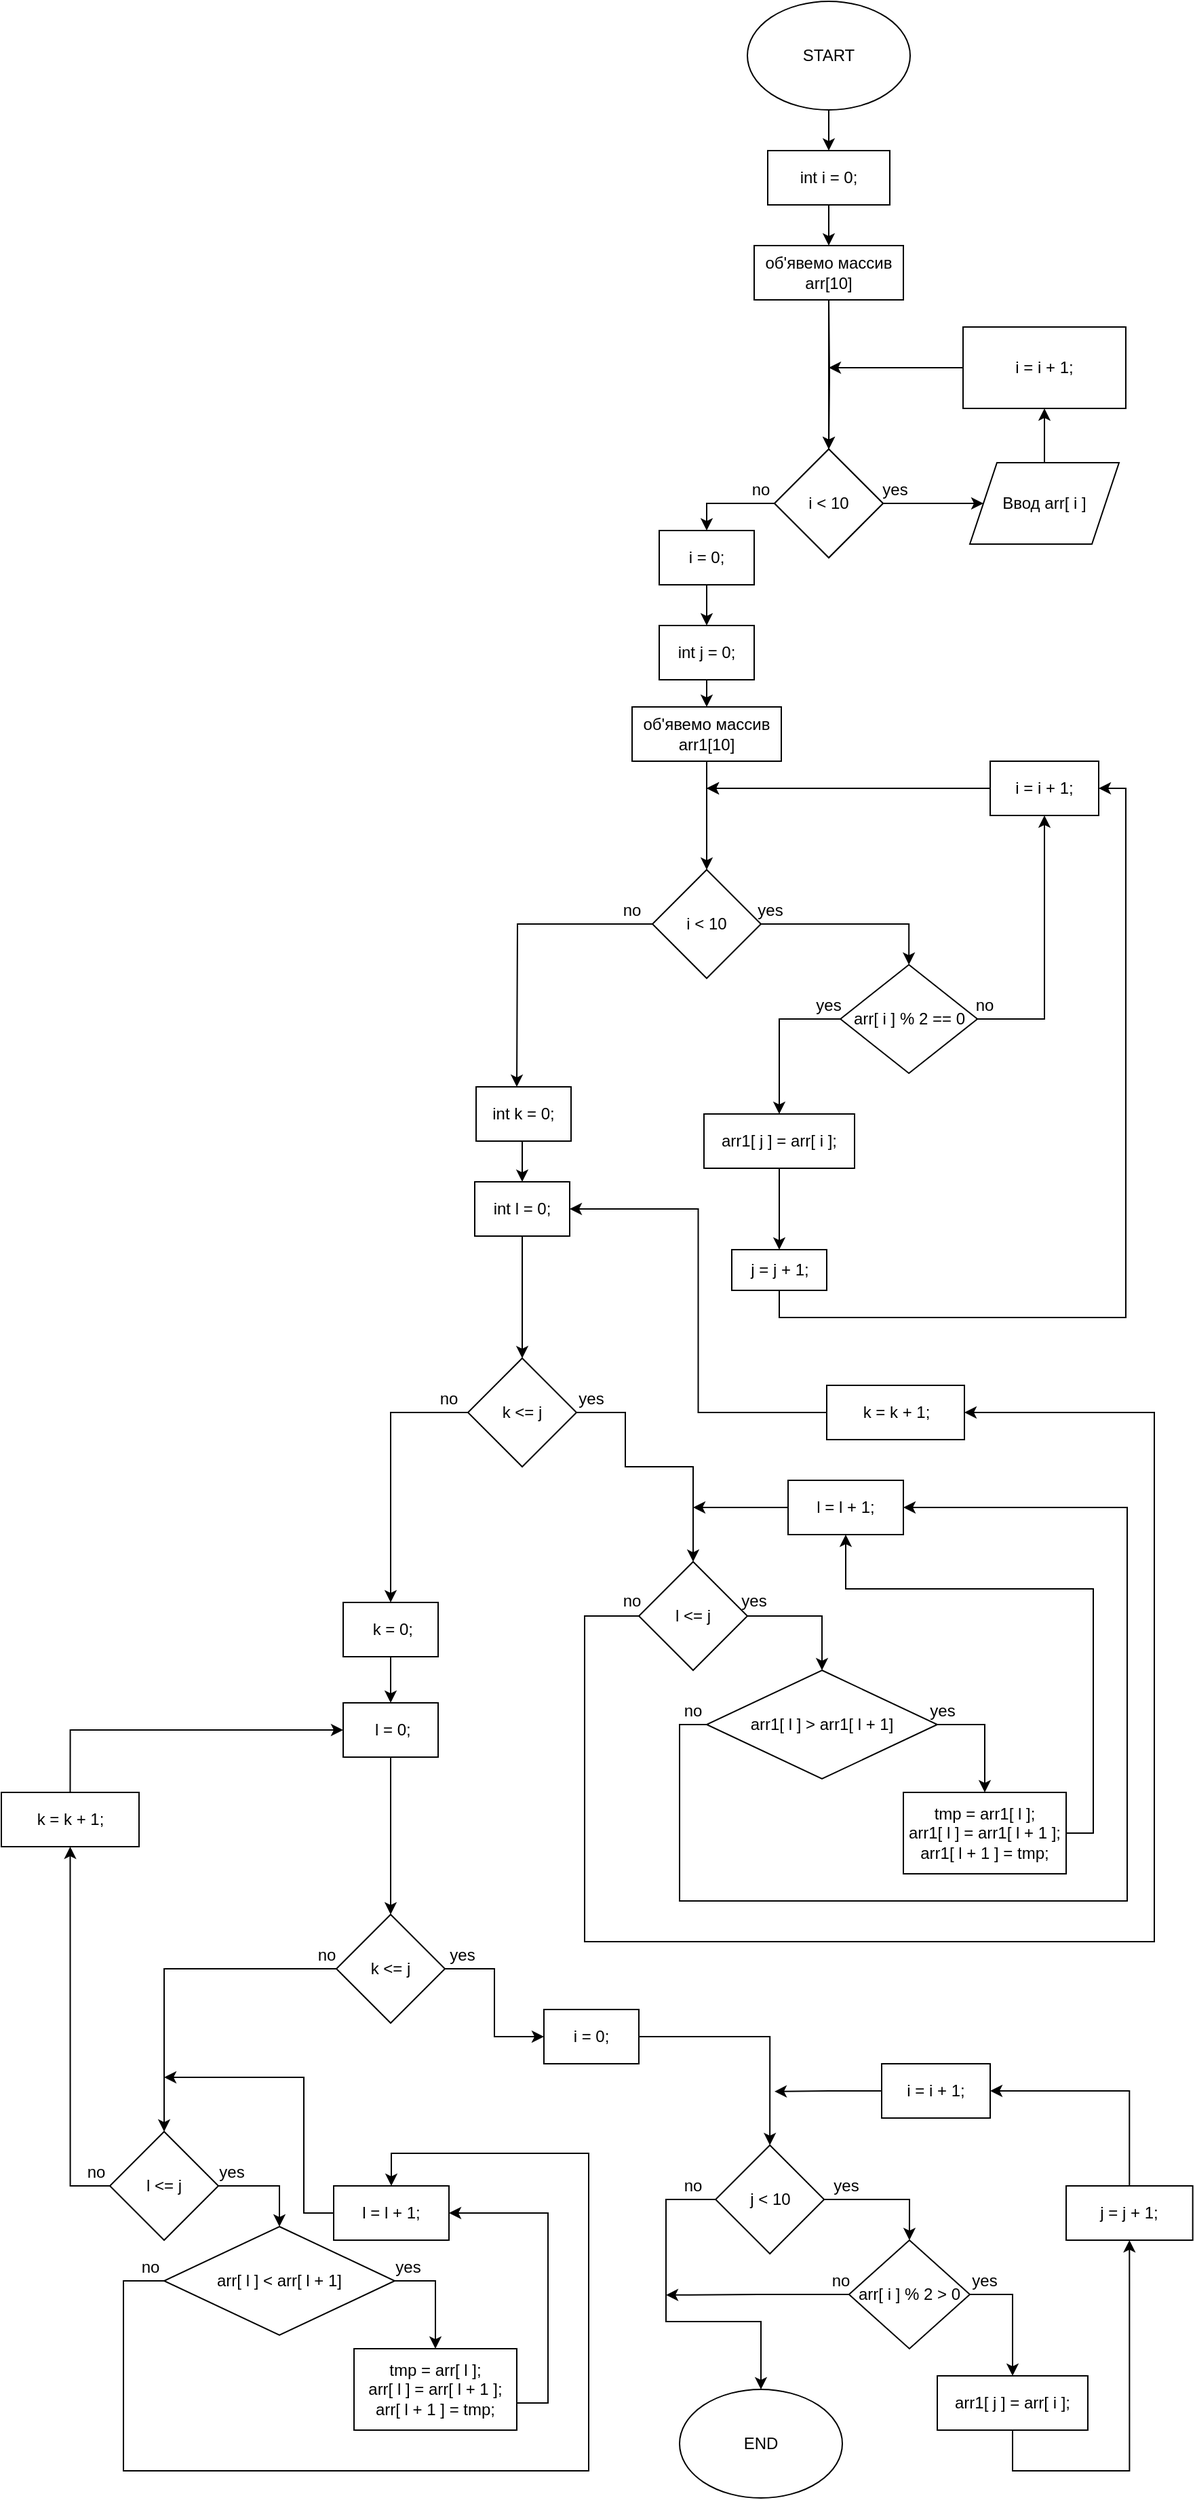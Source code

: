<mxfile version="14.1.1" type="github">
  <diagram id="1fCAr331wDEVx3hacXdY" name="Page-1">
    <mxGraphModel dx="2331" dy="622" grid="1" gridSize="10" guides="1" tooltips="1" connect="1" arrows="1" fold="1" page="1" pageScale="1" pageWidth="827" pageHeight="1169" math="0" shadow="0">
      <root>
        <mxCell id="0" />
        <mxCell id="1" parent="0" />
        <mxCell id="I96sADalsWFiV1Q8U_gY-11" style="edgeStyle=orthogonalEdgeStyle;rounded=0;orthogonalLoop=1;jettySize=auto;html=1;exitX=0.5;exitY=1;exitDx=0;exitDy=0;entryX=0.5;entryY=0;entryDx=0;entryDy=0;" edge="1" parent="1" source="I96sADalsWFiV1Q8U_gY-1" target="I96sADalsWFiV1Q8U_gY-3">
          <mxGeometry relative="1" as="geometry" />
        </mxCell>
        <mxCell id="I96sADalsWFiV1Q8U_gY-1" value="START" style="ellipse;whiteSpace=wrap;html=1;" vertex="1" parent="1">
          <mxGeometry x="250" width="120" height="80" as="geometry" />
        </mxCell>
        <mxCell id="I96sADalsWFiV1Q8U_gY-2" value="END" style="ellipse;whiteSpace=wrap;html=1;" vertex="1" parent="1">
          <mxGeometry x="200" y="1760" width="120" height="80" as="geometry" />
        </mxCell>
        <mxCell id="I96sADalsWFiV1Q8U_gY-17" style="edgeStyle=orthogonalEdgeStyle;rounded=0;orthogonalLoop=1;jettySize=auto;html=1;exitX=0.5;exitY=1;exitDx=0;exitDy=0;entryX=0.5;entryY=0;entryDx=0;entryDy=0;" edge="1" parent="1" source="I96sADalsWFiV1Q8U_gY-3" target="I96sADalsWFiV1Q8U_gY-5">
          <mxGeometry relative="1" as="geometry" />
        </mxCell>
        <mxCell id="I96sADalsWFiV1Q8U_gY-3" value="int i = 0;" style="rounded=0;whiteSpace=wrap;html=1;" vertex="1" parent="1">
          <mxGeometry x="265" y="110" width="90" height="40" as="geometry" />
        </mxCell>
        <mxCell id="I96sADalsWFiV1Q8U_gY-19" style="edgeStyle=orthogonalEdgeStyle;rounded=0;orthogonalLoop=1;jettySize=auto;html=1;entryX=0.5;entryY=0;entryDx=0;entryDy=0;" edge="1" parent="1" source="I96sADalsWFiV1Q8U_gY-5" target="I96sADalsWFiV1Q8U_gY-18">
          <mxGeometry relative="1" as="geometry" />
        </mxCell>
        <mxCell id="I96sADalsWFiV1Q8U_gY-5" value="об&#39;явемо массив arr[10]" style="rounded=0;whiteSpace=wrap;html=1;" vertex="1" parent="1">
          <mxGeometry x="255" y="180" width="110" height="40" as="geometry" />
        </mxCell>
        <mxCell id="I96sADalsWFiV1Q8U_gY-22" style="edgeStyle=orthogonalEdgeStyle;rounded=0;orthogonalLoop=1;jettySize=auto;html=1;" edge="1" parent="1" source="I96sADalsWFiV1Q8U_gY-6">
          <mxGeometry relative="1" as="geometry">
            <mxPoint x="310" y="270" as="targetPoint" />
          </mxGeometry>
        </mxCell>
        <mxCell id="I96sADalsWFiV1Q8U_gY-6" value="i = i + 1;" style="rounded=0;whiteSpace=wrap;html=1;" vertex="1" parent="1">
          <mxGeometry x="409" y="240" width="120" height="60" as="geometry" />
        </mxCell>
        <mxCell id="I96sADalsWFiV1Q8U_gY-38" style="edgeStyle=orthogonalEdgeStyle;rounded=0;orthogonalLoop=1;jettySize=auto;html=1;exitX=0.5;exitY=1;exitDx=0;exitDy=0;entryX=0.5;entryY=0;entryDx=0;entryDy=0;" edge="1" parent="1" source="I96sADalsWFiV1Q8U_gY-9" target="I96sADalsWFiV1Q8U_gY-37">
          <mxGeometry relative="1" as="geometry" />
        </mxCell>
        <mxCell id="I96sADalsWFiV1Q8U_gY-9" value="i = 0;" style="rounded=0;whiteSpace=wrap;html=1;" vertex="1" parent="1">
          <mxGeometry x="185" y="390" width="70" height="40" as="geometry" />
        </mxCell>
        <mxCell id="I96sADalsWFiV1Q8U_gY-21" style="edgeStyle=orthogonalEdgeStyle;rounded=0;orthogonalLoop=1;jettySize=auto;html=1;exitX=0.5;exitY=0;exitDx=0;exitDy=0;entryX=0.5;entryY=1;entryDx=0;entryDy=0;" edge="1" parent="1" source="I96sADalsWFiV1Q8U_gY-10" target="I96sADalsWFiV1Q8U_gY-6">
          <mxGeometry relative="1" as="geometry" />
        </mxCell>
        <mxCell id="I96sADalsWFiV1Q8U_gY-10" value="Ввод arr[ i ]" style="shape=parallelogram;perimeter=parallelogramPerimeter;whiteSpace=wrap;html=1;fixedSize=1;" vertex="1" parent="1">
          <mxGeometry x="414" y="340" width="110" height="60" as="geometry" />
        </mxCell>
        <mxCell id="I96sADalsWFiV1Q8U_gY-20" style="edgeStyle=orthogonalEdgeStyle;rounded=0;orthogonalLoop=1;jettySize=auto;html=1;exitX=1;exitY=0.5;exitDx=0;exitDy=0;entryX=0;entryY=0.5;entryDx=0;entryDy=0;" edge="1" parent="1" source="I96sADalsWFiV1Q8U_gY-18" target="I96sADalsWFiV1Q8U_gY-10">
          <mxGeometry relative="1" as="geometry" />
        </mxCell>
        <mxCell id="I96sADalsWFiV1Q8U_gY-23" style="edgeStyle=orthogonalEdgeStyle;rounded=0;orthogonalLoop=1;jettySize=auto;html=1;exitX=0;exitY=0.5;exitDx=0;exitDy=0;entryX=0.5;entryY=0;entryDx=0;entryDy=0;" edge="1" parent="1" source="I96sADalsWFiV1Q8U_gY-18" target="I96sADalsWFiV1Q8U_gY-9">
          <mxGeometry relative="1" as="geometry" />
        </mxCell>
        <mxCell id="I96sADalsWFiV1Q8U_gY-18" value="i &amp;lt; 10" style="rhombus;whiteSpace=wrap;html=1;" vertex="1" parent="1">
          <mxGeometry x="270" y="330" width="80" height="80" as="geometry" />
        </mxCell>
        <mxCell id="I96sADalsWFiV1Q8U_gY-24" value="i &amp;lt; 10" style="rhombus;whiteSpace=wrap;html=1;" vertex="1" parent="1">
          <mxGeometry x="270" y="330" width="80" height="80" as="geometry" />
        </mxCell>
        <mxCell id="I96sADalsWFiV1Q8U_gY-25" style="edgeStyle=orthogonalEdgeStyle;rounded=0;orthogonalLoop=1;jettySize=auto;html=1;entryX=0.5;entryY=0;entryDx=0;entryDy=0;" edge="1" target="I96sADalsWFiV1Q8U_gY-24" parent="1">
          <mxGeometry relative="1" as="geometry">
            <mxPoint x="310" y="220" as="sourcePoint" />
          </mxGeometry>
        </mxCell>
        <mxCell id="I96sADalsWFiV1Q8U_gY-26" style="edgeStyle=orthogonalEdgeStyle;rounded=0;orthogonalLoop=1;jettySize=auto;html=1;" edge="1" parent="1" source="I96sADalsWFiV1Q8U_gY-27">
          <mxGeometry relative="1" as="geometry">
            <mxPoint x="220" y="580" as="targetPoint" />
          </mxGeometry>
        </mxCell>
        <mxCell id="I96sADalsWFiV1Q8U_gY-27" value="i = i + 1;" style="rounded=0;whiteSpace=wrap;html=1;" vertex="1" parent="1">
          <mxGeometry x="429" y="560" width="80" height="40" as="geometry" />
        </mxCell>
        <mxCell id="I96sADalsWFiV1Q8U_gY-31" style="edgeStyle=orthogonalEdgeStyle;rounded=0;orthogonalLoop=1;jettySize=auto;html=1;exitX=1;exitY=0.5;exitDx=0;exitDy=0;entryX=0.5;entryY=0;entryDx=0;entryDy=0;" edge="1" parent="1" source="I96sADalsWFiV1Q8U_gY-29" target="I96sADalsWFiV1Q8U_gY-36">
          <mxGeometry relative="1" as="geometry">
            <mxPoint x="344" y="680.0" as="targetPoint" />
            <Array as="points">
              <mxPoint x="369" y="680" />
            </Array>
          </mxGeometry>
        </mxCell>
        <mxCell id="I96sADalsWFiV1Q8U_gY-47" style="edgeStyle=orthogonalEdgeStyle;rounded=0;orthogonalLoop=1;jettySize=auto;html=1;exitX=0;exitY=0.5;exitDx=0;exitDy=0;" edge="1" parent="1" source="I96sADalsWFiV1Q8U_gY-29">
          <mxGeometry relative="1" as="geometry">
            <mxPoint x="80.0" y="800.0" as="targetPoint" />
          </mxGeometry>
        </mxCell>
        <mxCell id="I96sADalsWFiV1Q8U_gY-29" value="i &amp;lt; 10" style="rhombus;whiteSpace=wrap;html=1;" vertex="1" parent="1">
          <mxGeometry x="180" y="640" width="80" height="80" as="geometry" />
        </mxCell>
        <mxCell id="I96sADalsWFiV1Q8U_gY-35" style="edgeStyle=orthogonalEdgeStyle;rounded=0;orthogonalLoop=1;jettySize=auto;html=1;entryX=0.5;entryY=0;entryDx=0;entryDy=0;" edge="1" parent="1" source="I96sADalsWFiV1Q8U_gY-33" target="I96sADalsWFiV1Q8U_gY-29">
          <mxGeometry relative="1" as="geometry" />
        </mxCell>
        <mxCell id="I96sADalsWFiV1Q8U_gY-33" value="об&#39;явемо массив arr1[10]" style="rounded=0;whiteSpace=wrap;html=1;" vertex="1" parent="1">
          <mxGeometry x="165" y="520" width="110" height="40" as="geometry" />
        </mxCell>
        <mxCell id="I96sADalsWFiV1Q8U_gY-43" style="edgeStyle=orthogonalEdgeStyle;rounded=0;orthogonalLoop=1;jettySize=auto;html=1;exitX=0;exitY=0.5;exitDx=0;exitDy=0;entryX=0.5;entryY=0;entryDx=0;entryDy=0;" edge="1" parent="1" source="I96sADalsWFiV1Q8U_gY-36" target="I96sADalsWFiV1Q8U_gY-41">
          <mxGeometry relative="1" as="geometry" />
        </mxCell>
        <mxCell id="I96sADalsWFiV1Q8U_gY-44" style="edgeStyle=orthogonalEdgeStyle;rounded=0;orthogonalLoop=1;jettySize=auto;html=1;exitX=1;exitY=0.5;exitDx=0;exitDy=0;entryX=0.5;entryY=1;entryDx=0;entryDy=0;" edge="1" parent="1" source="I96sADalsWFiV1Q8U_gY-36" target="I96sADalsWFiV1Q8U_gY-27">
          <mxGeometry relative="1" as="geometry" />
        </mxCell>
        <mxCell id="I96sADalsWFiV1Q8U_gY-36" value="arr[ i ] % 2 == 0" style="rhombus;whiteSpace=wrap;html=1;" vertex="1" parent="1">
          <mxGeometry x="318.58" y="710" width="101" height="80" as="geometry" />
        </mxCell>
        <mxCell id="I96sADalsWFiV1Q8U_gY-39" style="edgeStyle=orthogonalEdgeStyle;rounded=0;orthogonalLoop=1;jettySize=auto;html=1;exitX=0.5;exitY=1;exitDx=0;exitDy=0;entryX=0.5;entryY=0;entryDx=0;entryDy=0;" edge="1" parent="1" source="I96sADalsWFiV1Q8U_gY-37" target="I96sADalsWFiV1Q8U_gY-33">
          <mxGeometry relative="1" as="geometry" />
        </mxCell>
        <mxCell id="I96sADalsWFiV1Q8U_gY-37" value="int j = 0;" style="rounded=0;whiteSpace=wrap;html=1;" vertex="1" parent="1">
          <mxGeometry x="185" y="460" width="70" height="40" as="geometry" />
        </mxCell>
        <mxCell id="I96sADalsWFiV1Q8U_gY-46" style="edgeStyle=orthogonalEdgeStyle;rounded=0;orthogonalLoop=1;jettySize=auto;html=1;exitX=0.5;exitY=1;exitDx=0;exitDy=0;entryX=1;entryY=0.5;entryDx=0;entryDy=0;" edge="1" parent="1" source="I96sADalsWFiV1Q8U_gY-40" target="I96sADalsWFiV1Q8U_gY-27">
          <mxGeometry relative="1" as="geometry" />
        </mxCell>
        <mxCell id="I96sADalsWFiV1Q8U_gY-40" value="j = j + 1;" style="rounded=0;whiteSpace=wrap;html=1;" vertex="1" parent="1">
          <mxGeometry x="238.5" y="920" width="70" height="30" as="geometry" />
        </mxCell>
        <mxCell id="I96sADalsWFiV1Q8U_gY-45" style="edgeStyle=orthogonalEdgeStyle;rounded=0;orthogonalLoop=1;jettySize=auto;html=1;exitX=0.5;exitY=1;exitDx=0;exitDy=0;entryX=0.5;entryY=0;entryDx=0;entryDy=0;" edge="1" parent="1" source="I96sADalsWFiV1Q8U_gY-41" target="I96sADalsWFiV1Q8U_gY-40">
          <mxGeometry relative="1" as="geometry" />
        </mxCell>
        <mxCell id="I96sADalsWFiV1Q8U_gY-41" value="arr1[ j ] = arr[ i ];" style="rounded=0;whiteSpace=wrap;html=1;" vertex="1" parent="1">
          <mxGeometry x="218" y="820" width="111" height="40" as="geometry" />
        </mxCell>
        <mxCell id="I96sADalsWFiV1Q8U_gY-48" style="edgeStyle=orthogonalEdgeStyle;rounded=0;orthogonalLoop=1;jettySize=auto;html=1;" edge="1" source="I96sADalsWFiV1Q8U_gY-49" parent="1">
          <mxGeometry relative="1" as="geometry">
            <mxPoint x="220.0" y="580" as="targetPoint" />
          </mxGeometry>
        </mxCell>
        <mxCell id="I96sADalsWFiV1Q8U_gY-49" value="i = i + 1;" style="rounded=0;whiteSpace=wrap;html=1;" vertex="1" parent="1">
          <mxGeometry x="429" y="560" width="80" height="40" as="geometry" />
        </mxCell>
        <mxCell id="I96sADalsWFiV1Q8U_gY-57" style="edgeStyle=orthogonalEdgeStyle;rounded=0;orthogonalLoop=1;jettySize=auto;html=1;exitX=0.5;exitY=1;exitDx=0;exitDy=0;entryX=0.5;entryY=0;entryDx=0;entryDy=0;" edge="1" parent="1" source="I96sADalsWFiV1Q8U_gY-50" target="I96sADalsWFiV1Q8U_gY-53">
          <mxGeometry relative="1" as="geometry" />
        </mxCell>
        <mxCell id="I96sADalsWFiV1Q8U_gY-50" value="int l = 0;" style="rounded=0;whiteSpace=wrap;html=1;" vertex="1" parent="1">
          <mxGeometry x="49" y="870" width="70" height="40" as="geometry" />
        </mxCell>
        <mxCell id="I96sADalsWFiV1Q8U_gY-52" style="edgeStyle=orthogonalEdgeStyle;rounded=0;orthogonalLoop=1;jettySize=auto;html=1;exitX=0.5;exitY=1;exitDx=0;exitDy=0;entryX=0.5;entryY=0;entryDx=0;entryDy=0;" edge="1" parent="1" source="I96sADalsWFiV1Q8U_gY-51" target="I96sADalsWFiV1Q8U_gY-50">
          <mxGeometry relative="1" as="geometry" />
        </mxCell>
        <mxCell id="I96sADalsWFiV1Q8U_gY-51" value="int k = 0;" style="rounded=0;whiteSpace=wrap;html=1;" vertex="1" parent="1">
          <mxGeometry x="50" y="800" width="70" height="40" as="geometry" />
        </mxCell>
        <mxCell id="I96sADalsWFiV1Q8U_gY-59" style="edgeStyle=orthogonalEdgeStyle;rounded=0;orthogonalLoop=1;jettySize=auto;html=1;exitX=1;exitY=0.5;exitDx=0;exitDy=0;entryX=0.5;entryY=0;entryDx=0;entryDy=0;" edge="1" parent="1" source="I96sADalsWFiV1Q8U_gY-53" target="I96sADalsWFiV1Q8U_gY-58">
          <mxGeometry relative="1" as="geometry">
            <Array as="points">
              <mxPoint x="160" y="1040" />
              <mxPoint x="160" y="1080" />
              <mxPoint x="210" y="1080" />
            </Array>
          </mxGeometry>
        </mxCell>
        <mxCell id="I96sADalsWFiV1Q8U_gY-68" style="edgeStyle=orthogonalEdgeStyle;rounded=0;orthogonalLoop=1;jettySize=auto;html=1;exitX=0;exitY=0.5;exitDx=0;exitDy=0;entryX=0.5;entryY=0;entryDx=0;entryDy=0;" edge="1" parent="1" source="I96sADalsWFiV1Q8U_gY-53" target="I96sADalsWFiV1Q8U_gY-71">
          <mxGeometry relative="1" as="geometry">
            <mxPoint x="-10" y="1190" as="targetPoint" />
          </mxGeometry>
        </mxCell>
        <mxCell id="I96sADalsWFiV1Q8U_gY-53" value="k &amp;lt;= j" style="rhombus;whiteSpace=wrap;html=1;" vertex="1" parent="1">
          <mxGeometry x="44" y="1000" width="80" height="80" as="geometry" />
        </mxCell>
        <mxCell id="I96sADalsWFiV1Q8U_gY-56" style="edgeStyle=orthogonalEdgeStyle;rounded=0;orthogonalLoop=1;jettySize=auto;html=1;entryX=1;entryY=0.5;entryDx=0;entryDy=0;" edge="1" parent="1" source="I96sADalsWFiV1Q8U_gY-54" target="I96sADalsWFiV1Q8U_gY-50">
          <mxGeometry relative="1" as="geometry" />
        </mxCell>
        <mxCell id="I96sADalsWFiV1Q8U_gY-54" value="k = k + 1;" style="rounded=0;whiteSpace=wrap;html=1;" vertex="1" parent="1">
          <mxGeometry x="308.5" y="1020" width="101.5" height="40" as="geometry" />
        </mxCell>
        <mxCell id="I96sADalsWFiV1Q8U_gY-61" style="edgeStyle=orthogonalEdgeStyle;rounded=0;orthogonalLoop=1;jettySize=auto;html=1;" edge="1" parent="1" source="I96sADalsWFiV1Q8U_gY-55">
          <mxGeometry relative="1" as="geometry">
            <mxPoint x="210" y="1110" as="targetPoint" />
          </mxGeometry>
        </mxCell>
        <mxCell id="I96sADalsWFiV1Q8U_gY-55" value="l = l + 1;" style="rounded=0;whiteSpace=wrap;html=1;" vertex="1" parent="1">
          <mxGeometry x="280" y="1090" width="85" height="40" as="geometry" />
        </mxCell>
        <mxCell id="I96sADalsWFiV1Q8U_gY-60" style="edgeStyle=orthogonalEdgeStyle;rounded=0;orthogonalLoop=1;jettySize=auto;html=1;exitX=0;exitY=0.5;exitDx=0;exitDy=0;entryX=1;entryY=0.5;entryDx=0;entryDy=0;" edge="1" parent="1" source="I96sADalsWFiV1Q8U_gY-58" target="I96sADalsWFiV1Q8U_gY-54">
          <mxGeometry relative="1" as="geometry">
            <Array as="points">
              <mxPoint x="130" y="1190" />
              <mxPoint x="130" y="1430" />
              <mxPoint x="550" y="1430" />
              <mxPoint x="550" y="1040" />
            </Array>
          </mxGeometry>
        </mxCell>
        <mxCell id="I96sADalsWFiV1Q8U_gY-63" style="edgeStyle=orthogonalEdgeStyle;rounded=0;orthogonalLoop=1;jettySize=auto;html=1;exitX=1;exitY=0.5;exitDx=0;exitDy=0;entryX=0.5;entryY=0;entryDx=0;entryDy=0;" edge="1" parent="1" source="I96sADalsWFiV1Q8U_gY-58" target="I96sADalsWFiV1Q8U_gY-62">
          <mxGeometry relative="1" as="geometry" />
        </mxCell>
        <mxCell id="I96sADalsWFiV1Q8U_gY-58" value="l &amp;lt;= j" style="rhombus;whiteSpace=wrap;html=1;" vertex="1" parent="1">
          <mxGeometry x="170" y="1150" width="80" height="80" as="geometry" />
        </mxCell>
        <mxCell id="I96sADalsWFiV1Q8U_gY-65" style="edgeStyle=orthogonalEdgeStyle;rounded=0;orthogonalLoop=1;jettySize=auto;html=1;entryX=0.5;entryY=0;entryDx=0;entryDy=0;exitX=1;exitY=0.5;exitDx=0;exitDy=0;" edge="1" parent="1" source="I96sADalsWFiV1Q8U_gY-62" target="I96sADalsWFiV1Q8U_gY-64">
          <mxGeometry relative="1" as="geometry">
            <Array as="points">
              <mxPoint x="425" y="1270" />
            </Array>
          </mxGeometry>
        </mxCell>
        <mxCell id="I96sADalsWFiV1Q8U_gY-66" style="edgeStyle=orthogonalEdgeStyle;rounded=0;orthogonalLoop=1;jettySize=auto;html=1;exitX=0;exitY=0.5;exitDx=0;exitDy=0;entryX=1;entryY=0.5;entryDx=0;entryDy=0;" edge="1" parent="1" source="I96sADalsWFiV1Q8U_gY-62" target="I96sADalsWFiV1Q8U_gY-55">
          <mxGeometry relative="1" as="geometry">
            <Array as="points">
              <mxPoint x="200" y="1270" />
              <mxPoint x="200" y="1400" />
              <mxPoint x="530" y="1400" />
              <mxPoint x="530" y="1110" />
            </Array>
          </mxGeometry>
        </mxCell>
        <mxCell id="I96sADalsWFiV1Q8U_gY-62" value="arr1[ l ] &amp;gt; arr1[ l + 1]" style="rhombus;whiteSpace=wrap;html=1;" vertex="1" parent="1">
          <mxGeometry x="220" y="1230" width="170" height="80" as="geometry" />
        </mxCell>
        <mxCell id="I96sADalsWFiV1Q8U_gY-67" style="edgeStyle=orthogonalEdgeStyle;rounded=0;orthogonalLoop=1;jettySize=auto;html=1;exitX=1;exitY=0.5;exitDx=0;exitDy=0;entryX=0.5;entryY=1;entryDx=0;entryDy=0;" edge="1" parent="1" source="I96sADalsWFiV1Q8U_gY-64" target="I96sADalsWFiV1Q8U_gY-55">
          <mxGeometry relative="1" as="geometry">
            <Array as="points">
              <mxPoint x="505" y="1350" />
              <mxPoint x="505" y="1170" />
              <mxPoint x="323" y="1170" />
            </Array>
          </mxGeometry>
        </mxCell>
        <mxCell id="I96sADalsWFiV1Q8U_gY-64" value="tmp = arr1[ l ];&lt;br&gt;arr1[ l ] = arr1[ l + 1 ];&lt;br&gt;arr1[ l + 1 ] = tmp;" style="rounded=0;whiteSpace=wrap;html=1;" vertex="1" parent="1">
          <mxGeometry x="365" y="1320" width="120" height="60" as="geometry" />
        </mxCell>
        <mxCell id="I96sADalsWFiV1Q8U_gY-69" style="edgeStyle=orthogonalEdgeStyle;rounded=0;orthogonalLoop=1;jettySize=auto;html=1;exitX=0.5;exitY=1;exitDx=0;exitDy=0;entryX=0.5;entryY=0;entryDx=0;entryDy=0;" edge="1" parent="1" source="I96sADalsWFiV1Q8U_gY-70" target="I96sADalsWFiV1Q8U_gY-73">
          <mxGeometry relative="1" as="geometry" />
        </mxCell>
        <mxCell id="I96sADalsWFiV1Q8U_gY-70" value="&amp;nbsp;l = 0;" style="rounded=0;whiteSpace=wrap;html=1;" vertex="1" parent="1">
          <mxGeometry x="-48" y="1254" width="70" height="40" as="geometry" />
        </mxCell>
        <mxCell id="I96sADalsWFiV1Q8U_gY-88" style="edgeStyle=orthogonalEdgeStyle;rounded=0;orthogonalLoop=1;jettySize=auto;html=1;exitX=0.5;exitY=1;exitDx=0;exitDy=0;entryX=0.5;entryY=0;entryDx=0;entryDy=0;" edge="1" parent="1" source="I96sADalsWFiV1Q8U_gY-71" target="I96sADalsWFiV1Q8U_gY-70">
          <mxGeometry relative="1" as="geometry" />
        </mxCell>
        <mxCell id="I96sADalsWFiV1Q8U_gY-71" value="&amp;nbsp;k = 0;" style="rounded=0;whiteSpace=wrap;html=1;" vertex="1" parent="1">
          <mxGeometry x="-48" y="1180" width="70" height="40" as="geometry" />
        </mxCell>
        <mxCell id="I96sADalsWFiV1Q8U_gY-72" style="edgeStyle=orthogonalEdgeStyle;rounded=0;orthogonalLoop=1;jettySize=auto;html=1;exitX=0;exitY=0.5;exitDx=0;exitDy=0;entryX=0.5;entryY=0;entryDx=0;entryDy=0;" edge="1" parent="1" source="I96sADalsWFiV1Q8U_gY-73" target="I96sADalsWFiV1Q8U_gY-80">
          <mxGeometry relative="1" as="geometry">
            <Array as="points">
              <mxPoint x="-180" y="1450" />
            </Array>
          </mxGeometry>
        </mxCell>
        <mxCell id="I96sADalsWFiV1Q8U_gY-105" style="edgeStyle=orthogonalEdgeStyle;rounded=0;orthogonalLoop=1;jettySize=auto;html=1;exitX=1;exitY=0.5;exitDx=0;exitDy=0;entryX=0;entryY=0.5;entryDx=0;entryDy=0;" edge="1" parent="1" source="I96sADalsWFiV1Q8U_gY-73" target="I96sADalsWFiV1Q8U_gY-103">
          <mxGeometry relative="1" as="geometry" />
        </mxCell>
        <mxCell id="I96sADalsWFiV1Q8U_gY-73" value="k &amp;lt;= j" style="rhombus;whiteSpace=wrap;html=1;" vertex="1" parent="1">
          <mxGeometry x="-53" y="1410" width="80" height="80" as="geometry" />
        </mxCell>
        <mxCell id="I96sADalsWFiV1Q8U_gY-87" style="edgeStyle=orthogonalEdgeStyle;rounded=0;orthogonalLoop=1;jettySize=auto;html=1;exitX=0.5;exitY=0;exitDx=0;exitDy=0;entryX=0;entryY=0.5;entryDx=0;entryDy=0;" edge="1" parent="1" source="I96sADalsWFiV1Q8U_gY-75" target="I96sADalsWFiV1Q8U_gY-70">
          <mxGeometry relative="1" as="geometry" />
        </mxCell>
        <mxCell id="I96sADalsWFiV1Q8U_gY-75" value="k = k + 1;" style="rounded=0;whiteSpace=wrap;html=1;" vertex="1" parent="1">
          <mxGeometry x="-300" y="1320" width="101.5" height="40" as="geometry" />
        </mxCell>
        <mxCell id="I96sADalsWFiV1Q8U_gY-76" style="edgeStyle=orthogonalEdgeStyle;rounded=0;orthogonalLoop=1;jettySize=auto;html=1;" edge="1" parent="1" source="I96sADalsWFiV1Q8U_gY-77">
          <mxGeometry relative="1" as="geometry">
            <mxPoint x="-180" y="1530" as="targetPoint" />
            <Array as="points">
              <mxPoint x="-77" y="1630" />
              <mxPoint x="-77" y="1530" />
            </Array>
          </mxGeometry>
        </mxCell>
        <mxCell id="I96sADalsWFiV1Q8U_gY-77" value="l = l + 1;" style="rounded=0;whiteSpace=wrap;html=1;" vertex="1" parent="1">
          <mxGeometry x="-55" y="1610" width="85" height="40" as="geometry" />
        </mxCell>
        <mxCell id="I96sADalsWFiV1Q8U_gY-79" style="edgeStyle=orthogonalEdgeStyle;rounded=0;orthogonalLoop=1;jettySize=auto;html=1;exitX=1;exitY=0.5;exitDx=0;exitDy=0;entryX=0.5;entryY=0;entryDx=0;entryDy=0;" edge="1" parent="1" source="I96sADalsWFiV1Q8U_gY-80" target="I96sADalsWFiV1Q8U_gY-83">
          <mxGeometry relative="1" as="geometry" />
        </mxCell>
        <mxCell id="I96sADalsWFiV1Q8U_gY-86" style="edgeStyle=orthogonalEdgeStyle;rounded=0;orthogonalLoop=1;jettySize=auto;html=1;exitX=0;exitY=0.5;exitDx=0;exitDy=0;entryX=0.5;entryY=1;entryDx=0;entryDy=0;" edge="1" parent="1" source="I96sADalsWFiV1Q8U_gY-80" target="I96sADalsWFiV1Q8U_gY-75">
          <mxGeometry relative="1" as="geometry" />
        </mxCell>
        <mxCell id="I96sADalsWFiV1Q8U_gY-80" value="l &amp;lt;= j" style="rhombus;whiteSpace=wrap;html=1;" vertex="1" parent="1">
          <mxGeometry x="-220" y="1570" width="80" height="80" as="geometry" />
        </mxCell>
        <mxCell id="I96sADalsWFiV1Q8U_gY-81" style="edgeStyle=orthogonalEdgeStyle;rounded=0;orthogonalLoop=1;jettySize=auto;html=1;entryX=0.5;entryY=0;entryDx=0;entryDy=0;exitX=1;exitY=0.5;exitDx=0;exitDy=0;" edge="1" parent="1" source="I96sADalsWFiV1Q8U_gY-83" target="I96sADalsWFiV1Q8U_gY-85">
          <mxGeometry relative="1" as="geometry">
            <Array as="points">
              <mxPoint x="20" y="1680" />
              <mxPoint x="20" y="1730" />
            </Array>
          </mxGeometry>
        </mxCell>
        <mxCell id="I96sADalsWFiV1Q8U_gY-82" style="edgeStyle=orthogonalEdgeStyle;rounded=0;orthogonalLoop=1;jettySize=auto;html=1;exitX=0;exitY=0.5;exitDx=0;exitDy=0;entryX=0.5;entryY=0;entryDx=0;entryDy=0;" edge="1" parent="1" source="I96sADalsWFiV1Q8U_gY-83" target="I96sADalsWFiV1Q8U_gY-77">
          <mxGeometry relative="1" as="geometry">
            <Array as="points">
              <mxPoint x="-210" y="1680" />
              <mxPoint x="-210" y="1820" />
              <mxPoint x="133" y="1820" />
              <mxPoint x="133" y="1586" />
              <mxPoint x="-13" y="1586" />
            </Array>
          </mxGeometry>
        </mxCell>
        <mxCell id="I96sADalsWFiV1Q8U_gY-83" value="arr[ l ] &amp;lt; arr[ l + 1]" style="rhombus;whiteSpace=wrap;html=1;" vertex="1" parent="1">
          <mxGeometry x="-180" y="1640" width="170" height="80" as="geometry" />
        </mxCell>
        <mxCell id="I96sADalsWFiV1Q8U_gY-84" style="edgeStyle=orthogonalEdgeStyle;rounded=0;orthogonalLoop=1;jettySize=auto;html=1;exitX=1;exitY=0.5;exitDx=0;exitDy=0;entryX=1;entryY=0.5;entryDx=0;entryDy=0;" edge="1" parent="1" source="I96sADalsWFiV1Q8U_gY-85" target="I96sADalsWFiV1Q8U_gY-77">
          <mxGeometry relative="1" as="geometry">
            <Array as="points">
              <mxPoint x="80" y="1770" />
              <mxPoint x="103" y="1770" />
              <mxPoint x="103" y="1630" />
            </Array>
            <mxPoint x="-17" y="1606" as="targetPoint" />
          </mxGeometry>
        </mxCell>
        <mxCell id="I96sADalsWFiV1Q8U_gY-85" value="tmp = arr[ l ];&lt;br&gt;arr[ l ] = arr[ l + 1 ];&lt;br&gt;arr[ l + 1 ] = tmp;" style="rounded=0;whiteSpace=wrap;html=1;" vertex="1" parent="1">
          <mxGeometry x="-40" y="1730" width="120" height="60" as="geometry" />
        </mxCell>
        <mxCell id="I96sADalsWFiV1Q8U_gY-91" style="edgeStyle=orthogonalEdgeStyle;rounded=0;orthogonalLoop=1;jettySize=auto;html=1;exitX=1;exitY=0.5;exitDx=0;exitDy=0;entryX=0.5;entryY=0;entryDx=0;entryDy=0;" edge="1" parent="1" source="I96sADalsWFiV1Q8U_gY-92" target="I96sADalsWFiV1Q8U_gY-95">
          <mxGeometry relative="1" as="geometry">
            <mxPoint x="344.08" y="1620.0" as="targetPoint" />
            <Array as="points">
              <mxPoint x="369.08" y="1620" />
            </Array>
          </mxGeometry>
        </mxCell>
        <mxCell id="I96sADalsWFiV1Q8U_gY-111" style="edgeStyle=orthogonalEdgeStyle;rounded=0;orthogonalLoop=1;jettySize=auto;html=1;exitX=0;exitY=0.5;exitDx=0;exitDy=0;entryX=0.5;entryY=0;entryDx=0;entryDy=0;" edge="1" parent="1" source="I96sADalsWFiV1Q8U_gY-92" target="I96sADalsWFiV1Q8U_gY-2">
          <mxGeometry relative="1" as="geometry">
            <mxPoint x="190" y="1800" as="targetPoint" />
            <Array as="points">
              <mxPoint x="190" y="1620" />
              <mxPoint x="190" y="1710" />
              <mxPoint x="260" y="1710" />
            </Array>
          </mxGeometry>
        </mxCell>
        <mxCell id="I96sADalsWFiV1Q8U_gY-92" value="j &amp;lt; 10" style="rhombus;whiteSpace=wrap;html=1;" vertex="1" parent="1">
          <mxGeometry x="226.58" y="1580" width="80" height="80" as="geometry" />
        </mxCell>
        <mxCell id="I96sADalsWFiV1Q8U_gY-107" style="edgeStyle=orthogonalEdgeStyle;rounded=0;orthogonalLoop=1;jettySize=auto;html=1;exitX=1;exitY=0.5;exitDx=0;exitDy=0;entryX=0.5;entryY=0;entryDx=0;entryDy=0;" edge="1" parent="1" source="I96sADalsWFiV1Q8U_gY-95" target="I96sADalsWFiV1Q8U_gY-99">
          <mxGeometry relative="1" as="geometry" />
        </mxCell>
        <mxCell id="I96sADalsWFiV1Q8U_gY-112" style="edgeStyle=orthogonalEdgeStyle;rounded=0;orthogonalLoop=1;jettySize=auto;html=1;exitX=0;exitY=0.5;exitDx=0;exitDy=0;" edge="1" parent="1" source="I96sADalsWFiV1Q8U_gY-95">
          <mxGeometry relative="1" as="geometry">
            <mxPoint x="190" y="1690.429" as="targetPoint" />
          </mxGeometry>
        </mxCell>
        <mxCell id="I96sADalsWFiV1Q8U_gY-95" value="arr[ i ] % 2 &amp;gt; 0" style="rhombus;whiteSpace=wrap;html=1;" vertex="1" parent="1">
          <mxGeometry x="324.92" y="1650" width="89.08" height="80" as="geometry" />
        </mxCell>
        <mxCell id="I96sADalsWFiV1Q8U_gY-108" style="edgeStyle=orthogonalEdgeStyle;rounded=0;orthogonalLoop=1;jettySize=auto;html=1;entryX=0.5;entryY=1;entryDx=0;entryDy=0;" edge="1" parent="1" source="I96sADalsWFiV1Q8U_gY-99" target="I96sADalsWFiV1Q8U_gY-102">
          <mxGeometry relative="1" as="geometry">
            <Array as="points">
              <mxPoint x="446" y="1820" />
              <mxPoint x="532" y="1820" />
            </Array>
          </mxGeometry>
        </mxCell>
        <mxCell id="I96sADalsWFiV1Q8U_gY-99" value="arr1[ j ] = arr[ i ];" style="rounded=0;whiteSpace=wrap;html=1;" vertex="1" parent="1">
          <mxGeometry x="390" y="1750" width="111" height="40" as="geometry" />
        </mxCell>
        <mxCell id="I96sADalsWFiV1Q8U_gY-109" style="edgeStyle=orthogonalEdgeStyle;rounded=0;orthogonalLoop=1;jettySize=auto;html=1;entryX=1;entryY=0.5;entryDx=0;entryDy=0;" edge="1" parent="1" source="I96sADalsWFiV1Q8U_gY-102" target="I96sADalsWFiV1Q8U_gY-104">
          <mxGeometry relative="1" as="geometry">
            <mxPoint x="470" y="1540" as="targetPoint" />
            <Array as="points">
              <mxPoint x="532" y="1540" />
            </Array>
          </mxGeometry>
        </mxCell>
        <mxCell id="I96sADalsWFiV1Q8U_gY-102" value="j = j + 1;" style="rounded=0;whiteSpace=wrap;html=1;" vertex="1" parent="1">
          <mxGeometry x="485" y="1610" width="93.33" height="40" as="geometry" />
        </mxCell>
        <mxCell id="I96sADalsWFiV1Q8U_gY-106" style="edgeStyle=orthogonalEdgeStyle;rounded=0;orthogonalLoop=1;jettySize=auto;html=1;exitX=1;exitY=0.5;exitDx=0;exitDy=0;entryX=0.5;entryY=0;entryDx=0;entryDy=0;" edge="1" parent="1" source="I96sADalsWFiV1Q8U_gY-103" target="I96sADalsWFiV1Q8U_gY-92">
          <mxGeometry relative="1" as="geometry" />
        </mxCell>
        <mxCell id="I96sADalsWFiV1Q8U_gY-103" value="i = 0;" style="rounded=0;whiteSpace=wrap;html=1;" vertex="1" parent="1">
          <mxGeometry x="100" y="1480" width="70" height="40" as="geometry" />
        </mxCell>
        <mxCell id="I96sADalsWFiV1Q8U_gY-110" style="edgeStyle=orthogonalEdgeStyle;rounded=0;orthogonalLoop=1;jettySize=auto;html=1;exitX=0;exitY=0.5;exitDx=0;exitDy=0;" edge="1" parent="1" source="I96sADalsWFiV1Q8U_gY-104">
          <mxGeometry relative="1" as="geometry">
            <mxPoint x="270" y="1540.429" as="targetPoint" />
          </mxGeometry>
        </mxCell>
        <mxCell id="I96sADalsWFiV1Q8U_gY-104" value="i = i + 1;" style="rounded=0;whiteSpace=wrap;html=1;" vertex="1" parent="1">
          <mxGeometry x="349" y="1520" width="80" height="40" as="geometry" />
        </mxCell>
        <mxCell id="I96sADalsWFiV1Q8U_gY-113" value="yes" style="text;html=1;strokeColor=none;fillColor=none;align=center;verticalAlign=middle;whiteSpace=wrap;rounded=0;" vertex="1" parent="1">
          <mxGeometry x="339.25" y="350" width="40" height="20" as="geometry" />
        </mxCell>
        <mxCell id="I96sADalsWFiV1Q8U_gY-114" value="no" style="text;html=1;strokeColor=none;fillColor=none;align=center;verticalAlign=middle;whiteSpace=wrap;rounded=0;" vertex="1" parent="1">
          <mxGeometry x="240" y="350" width="40" height="20" as="geometry" />
        </mxCell>
        <mxCell id="I96sADalsWFiV1Q8U_gY-115" value="yes" style="text;html=1;strokeColor=none;fillColor=none;align=center;verticalAlign=middle;whiteSpace=wrap;rounded=0;" vertex="1" parent="1">
          <mxGeometry x="115" y="1020" width="40" height="20" as="geometry" />
        </mxCell>
        <mxCell id="I96sADalsWFiV1Q8U_gY-116" value="yes" style="text;html=1;strokeColor=none;fillColor=none;align=center;verticalAlign=middle;whiteSpace=wrap;rounded=0;" vertex="1" parent="1">
          <mxGeometry x="290" y="730" width="40" height="20" as="geometry" />
        </mxCell>
        <mxCell id="I96sADalsWFiV1Q8U_gY-117" value="yes" style="text;html=1;strokeColor=none;fillColor=none;align=center;verticalAlign=middle;whiteSpace=wrap;rounded=0;" vertex="1" parent="1">
          <mxGeometry x="246.58" y="660" width="40" height="20" as="geometry" />
        </mxCell>
        <mxCell id="I96sADalsWFiV1Q8U_gY-120" value="yes" style="text;html=1;strokeColor=none;fillColor=none;align=center;verticalAlign=middle;whiteSpace=wrap;rounded=0;" vertex="1" parent="1">
          <mxGeometry x="-20" y="1660" width="40" height="20" as="geometry" />
        </mxCell>
        <mxCell id="I96sADalsWFiV1Q8U_gY-121" value="yes" style="text;html=1;strokeColor=none;fillColor=none;align=center;verticalAlign=middle;whiteSpace=wrap;rounded=0;" vertex="1" parent="1">
          <mxGeometry x="302.5" y="1600" width="40" height="20" as="geometry" />
        </mxCell>
        <mxCell id="I96sADalsWFiV1Q8U_gY-122" value="yes" style="text;html=1;strokeColor=none;fillColor=none;align=center;verticalAlign=middle;whiteSpace=wrap;rounded=0;" vertex="1" parent="1">
          <mxGeometry x="20" y="1430" width="40" height="20" as="geometry" />
        </mxCell>
        <mxCell id="I96sADalsWFiV1Q8U_gY-123" value="yes" style="text;html=1;strokeColor=none;fillColor=none;align=center;verticalAlign=middle;whiteSpace=wrap;rounded=0;" vertex="1" parent="1">
          <mxGeometry x="374" y="1250" width="40" height="20" as="geometry" />
        </mxCell>
        <mxCell id="I96sADalsWFiV1Q8U_gY-124" value="yes" style="text;html=1;strokeColor=none;fillColor=none;align=center;verticalAlign=middle;whiteSpace=wrap;rounded=0;" vertex="1" parent="1">
          <mxGeometry x="235" y="1169" width="40" height="20" as="geometry" />
        </mxCell>
        <mxCell id="I96sADalsWFiV1Q8U_gY-125" value="no" style="text;html=1;strokeColor=none;fillColor=none;align=center;verticalAlign=middle;whiteSpace=wrap;rounded=0;" vertex="1" parent="1">
          <mxGeometry x="145" y="1169" width="40" height="20" as="geometry" />
        </mxCell>
        <mxCell id="I96sADalsWFiV1Q8U_gY-126" value="no" style="text;html=1;strokeColor=none;fillColor=none;align=center;verticalAlign=middle;whiteSpace=wrap;rounded=0;" vertex="1" parent="1">
          <mxGeometry x="10" y="1020" width="40" height="20" as="geometry" />
        </mxCell>
        <mxCell id="I96sADalsWFiV1Q8U_gY-127" value="no" style="text;html=1;strokeColor=none;fillColor=none;align=center;verticalAlign=middle;whiteSpace=wrap;rounded=0;" vertex="1" parent="1">
          <mxGeometry x="405" y="730" width="40" height="20" as="geometry" />
        </mxCell>
        <mxCell id="I96sADalsWFiV1Q8U_gY-128" value="no" style="text;html=1;strokeColor=none;fillColor=none;align=center;verticalAlign=middle;whiteSpace=wrap;rounded=0;" vertex="1" parent="1">
          <mxGeometry x="145" y="660" width="40" height="20" as="geometry" />
        </mxCell>
        <mxCell id="I96sADalsWFiV1Q8U_gY-129" value="no" style="text;html=1;strokeColor=none;fillColor=none;align=center;verticalAlign=middle;whiteSpace=wrap;rounded=0;" vertex="1" parent="1">
          <mxGeometry x="190" y="1250" width="40" height="20" as="geometry" />
        </mxCell>
        <mxCell id="I96sADalsWFiV1Q8U_gY-130" value="no" style="text;html=1;strokeColor=none;fillColor=none;align=center;verticalAlign=middle;whiteSpace=wrap;rounded=0;" vertex="1" parent="1">
          <mxGeometry x="-80" y="1430" width="40" height="20" as="geometry" />
        </mxCell>
        <mxCell id="I96sADalsWFiV1Q8U_gY-131" value="no" style="text;html=1;strokeColor=none;fillColor=none;align=center;verticalAlign=middle;whiteSpace=wrap;rounded=0;" vertex="1" parent="1">
          <mxGeometry x="-250" y="1590" width="40" height="20" as="geometry" />
        </mxCell>
        <mxCell id="I96sADalsWFiV1Q8U_gY-132" value="no" style="text;html=1;strokeColor=none;fillColor=none;align=center;verticalAlign=middle;whiteSpace=wrap;rounded=0;" vertex="1" parent="1">
          <mxGeometry x="-210" y="1660" width="40" height="20" as="geometry" />
        </mxCell>
        <mxCell id="I96sADalsWFiV1Q8U_gY-133" value="no" style="text;html=1;strokeColor=none;fillColor=none;align=center;verticalAlign=middle;whiteSpace=wrap;rounded=0;" vertex="1" parent="1">
          <mxGeometry x="190" y="1600" width="40" height="20" as="geometry" />
        </mxCell>
        <mxCell id="I96sADalsWFiV1Q8U_gY-134" value="no" style="text;html=1;strokeColor=none;fillColor=none;align=center;verticalAlign=middle;whiteSpace=wrap;rounded=0;" vertex="1" parent="1">
          <mxGeometry x="299.25" y="1670" width="40" height="20" as="geometry" />
        </mxCell>
        <mxCell id="I96sADalsWFiV1Q8U_gY-136" value="yes" style="text;html=1;strokeColor=none;fillColor=none;align=center;verticalAlign=middle;whiteSpace=wrap;rounded=0;" vertex="1" parent="1">
          <mxGeometry x="405" y="1670" width="40" height="20" as="geometry" />
        </mxCell>
        <mxCell id="I96sADalsWFiV1Q8U_gY-137" value="yes" style="text;html=1;strokeColor=none;fillColor=none;align=center;verticalAlign=middle;whiteSpace=wrap;rounded=0;" vertex="1" parent="1">
          <mxGeometry x="-150" y="1590" width="40" height="20" as="geometry" />
        </mxCell>
      </root>
    </mxGraphModel>
  </diagram>
</mxfile>
